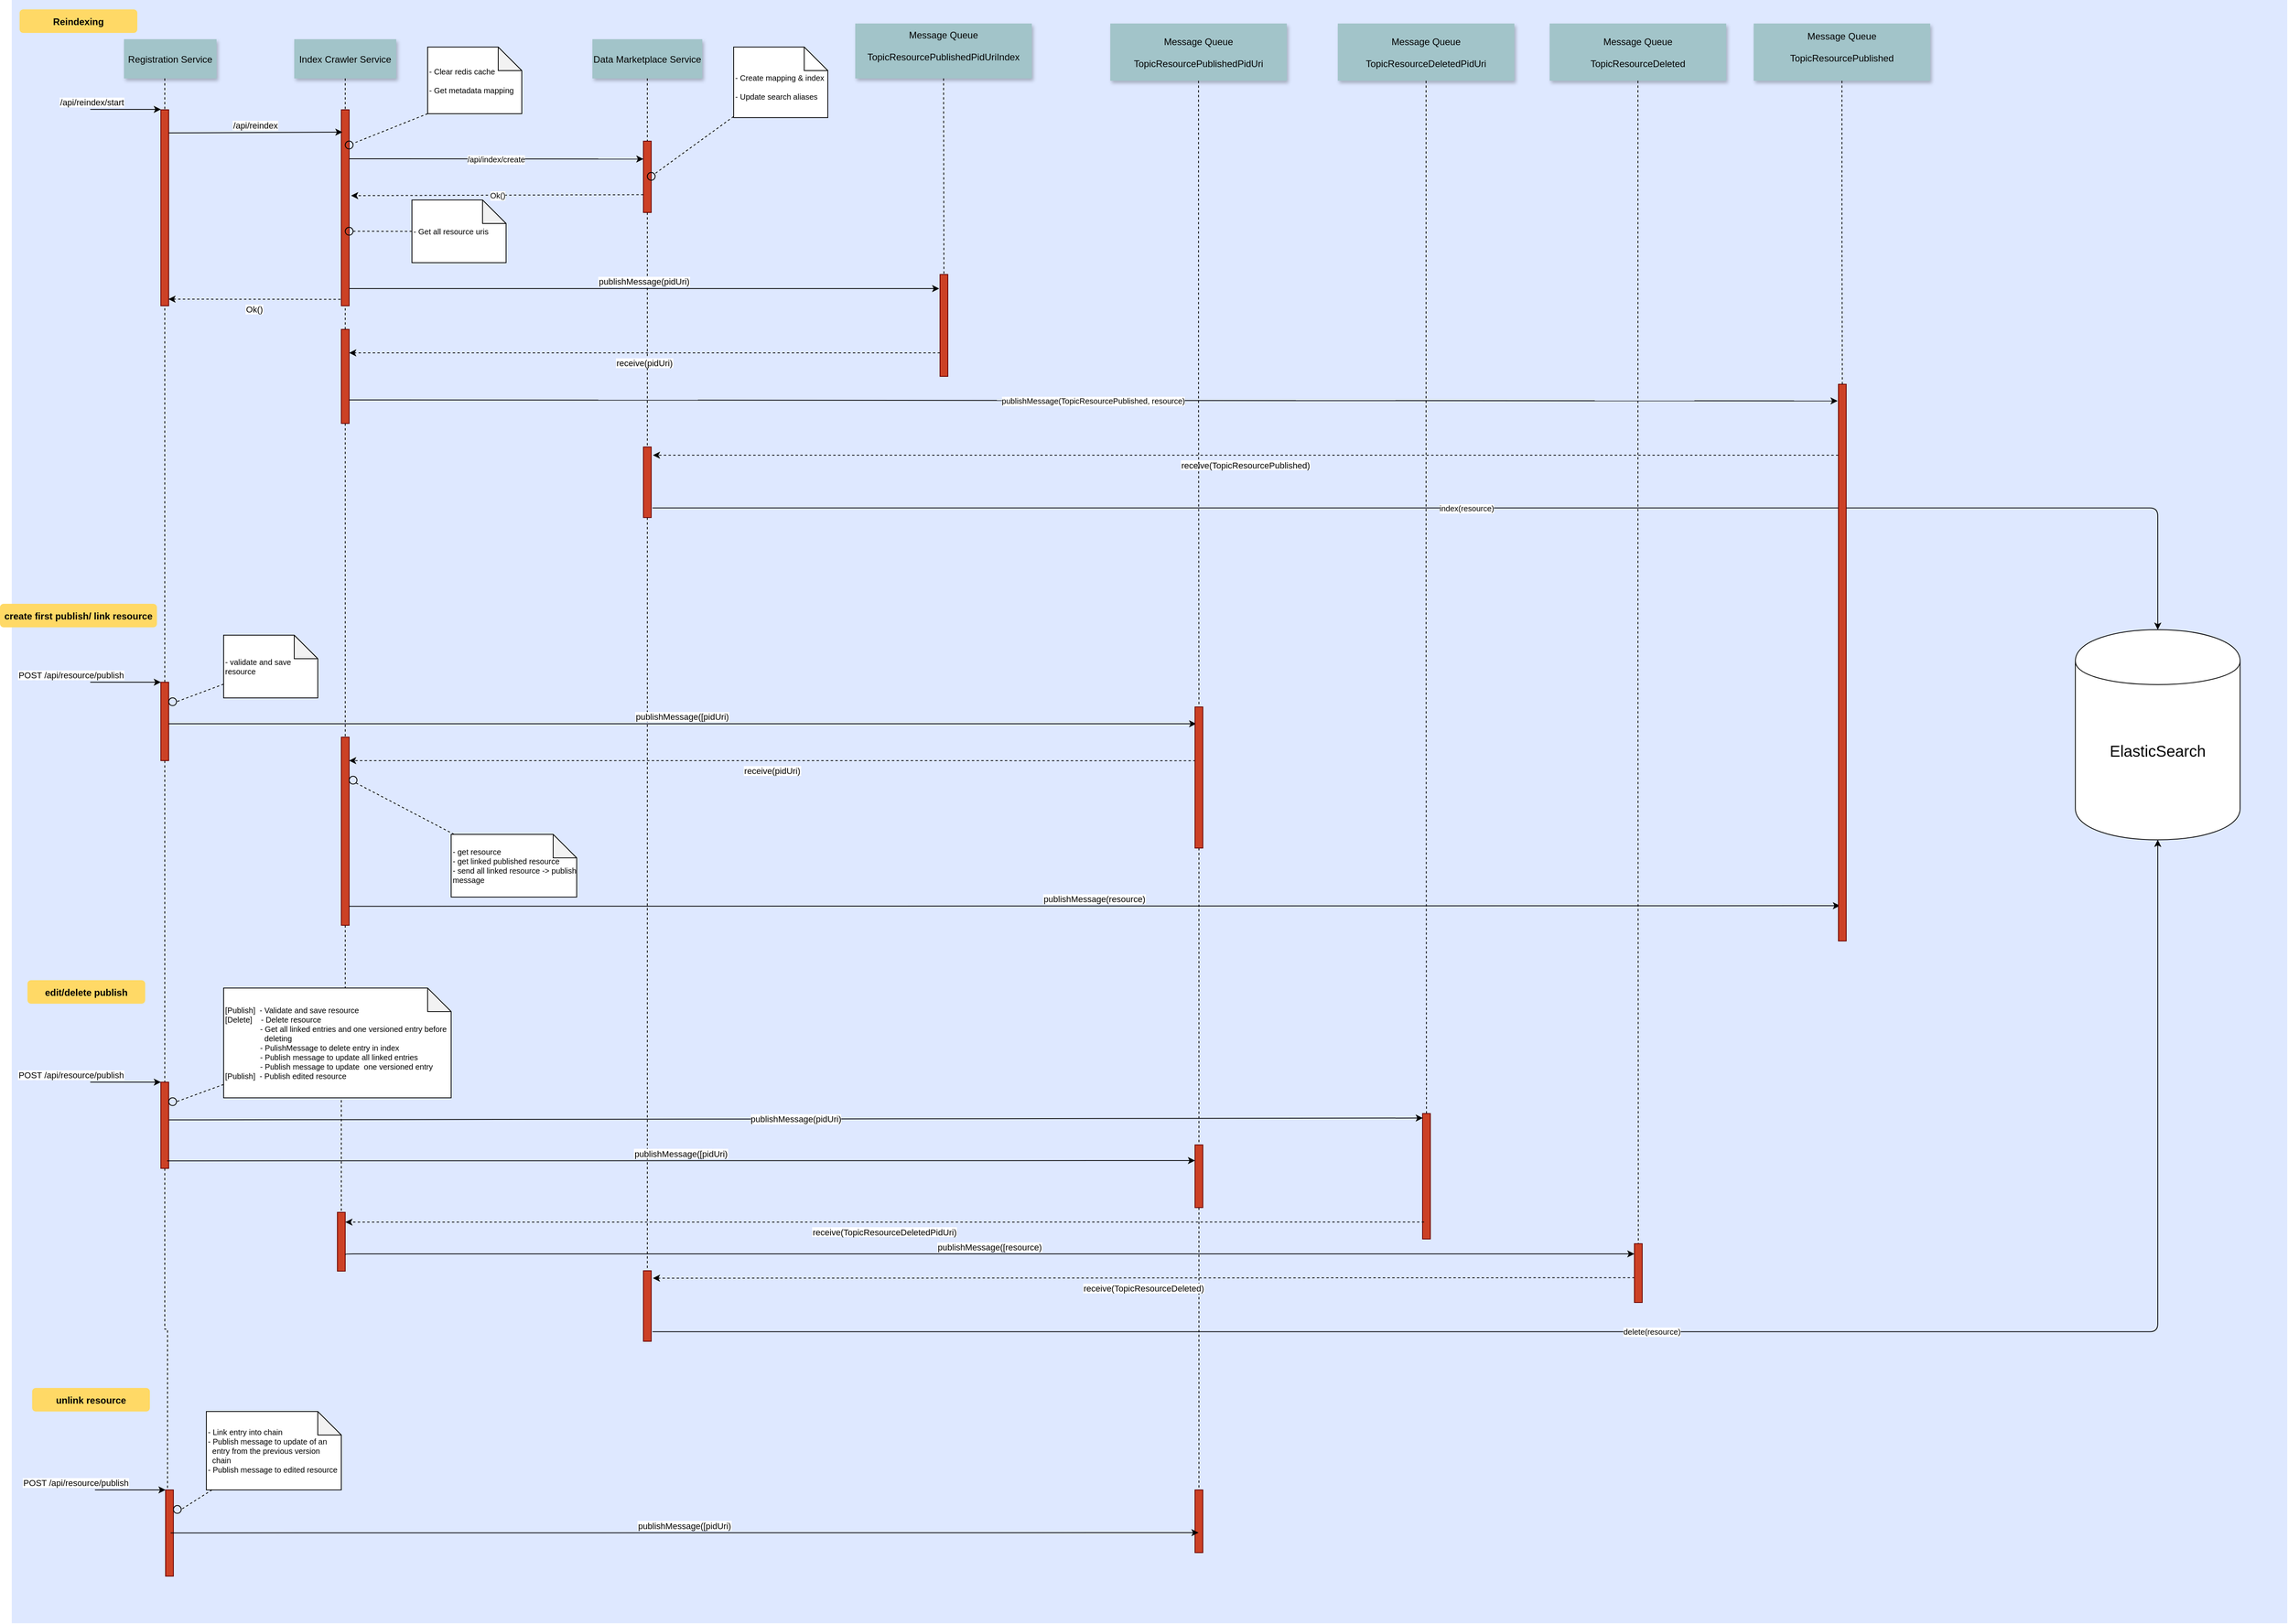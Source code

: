 <mxfile version="12.2.2" type="device" pages="1"><diagram name="Page-1" id="9361dd3d-8414-5efd-6122-117bd74ce7a7"><mxGraphModel dx="5140" dy="2540" grid="1" gridSize="10" guides="1" tooltips="1" connect="1" arrows="1" fold="1" page="0" pageScale="1.5" pageWidth="826" pageHeight="1169" background="#ffffff" math="0" shadow="0"><root><mxCell id="0"/><mxCell id="1" parent="0"/><mxCell id="69" value="" style="fillColor=#DEE8FF;strokeColor=none" parent="1" vertex="1"><mxGeometry x="10" y="10" width="2900" height="2070" as="geometry"/></mxCell><mxCell id="2" value="" style="fillColor=#CC4125;strokeColor=#660000" parent="1" vertex="1"><mxGeometry x="200" y="150" width="10" height="250" as="geometry"/></mxCell><mxCell id="3" value="/api/reindex/start" style="edgeStyle=none;verticalLabelPosition=top;verticalAlign=bottom;labelPosition=left;align=right" parent="1" edge="1"><mxGeometry x="110" y="49.5" width="100" height="100" as="geometry"><mxPoint x="110" y="149.5" as="sourcePoint"/><mxPoint x="200" y="149.5" as="targetPoint"/></mxGeometry></mxCell><mxCell id="4" value="Registration Service" style="shadow=1;fillColor=#A2C4C9;strokeColor=none" parent="1" vertex="1"><mxGeometry x="153" y="60" width="118" height="50" as="geometry"/></mxCell><mxCell id="6" value="" style="fillColor=#CC4125;strokeColor=#660000" parent="1" vertex="1"><mxGeometry x="430" y="150" width="10" height="250" as="geometry"/></mxCell><mxCell id="7" value="Index Crawler Service" style="shadow=1;fillColor=#A2C4C9;strokeColor=none" parent="1" vertex="1"><mxGeometry x="370" y="60" width="130" height="50" as="geometry"/></mxCell><mxCell id="8" value="" style="edgeStyle=none;endArrow=none;dashed=1" parent="1" source="7" target="6" edge="1"><mxGeometry x="347.335" y="165" width="100" height="100" as="geometry"><mxPoint x="422.259" y="110" as="sourcePoint"/><mxPoint x="422.576" y="165" as="targetPoint"/></mxGeometry></mxCell><mxCell id="9" value="/api/reindex" style="edgeStyle=none;verticalLabelPosition=top;verticalAlign=bottom;entryX=0.141;entryY=0.114;entryDx=0;entryDy=0;entryPerimeter=0;" parent="1" target="6" edge="1"><mxGeometry x="220" y="92" width="100" height="100" as="geometry"><mxPoint x="210" y="179.5" as="sourcePoint"/><mxPoint x="340" y="179.5" as="targetPoint"/></mxGeometry></mxCell><mxCell id="24" value="Data Marketplace Service" style="shadow=1;fillColor=#A2C4C9;strokeColor=none" parent="1" vertex="1"><mxGeometry x="750" y="60" width="140" height="50" as="geometry"/></mxCell><mxCell id="25" value="" style="edgeStyle=none;endArrow=none;dashed=1" parent="1" source="24" target="26" edge="1"><mxGeometry x="727.335" y="165" width="100" height="100" as="geometry"><mxPoint x="802.259" y="110" as="sourcePoint"/><mxPoint x="802.576" y="165" as="targetPoint"/></mxGeometry></mxCell><mxCell id="86OFrO2yOuPs49Ps3PWI-106" style="edgeStyle=orthogonalEdgeStyle;rounded=0;orthogonalLoop=1;jettySize=auto;html=1;dashed=1;fontSize=10;endArrow=none;endFill=0;" parent="1" source="26" target="86OFrO2yOuPs49Ps3PWI-105" edge="1"><mxGeometry relative="1" as="geometry"/></mxCell><mxCell id="26" value="" style="fillColor=#CC4125;strokeColor=#660000" parent="1" vertex="1"><mxGeometry x="815" y="190" width="10" height="91" as="geometry"/></mxCell><mxCell id="33" value="" style="edgeStyle=elbowEdgeStyle;elbow=horizontal;endArrow=none;dashed=1" parent="1" source="4" target="2" edge="1"><mxGeometry x="230.0" y="310" width="100" height="100" as="geometry"><mxPoint x="230.0" y="410" as="sourcePoint"/><mxPoint x="330" y="310" as="targetPoint"/></mxGeometry></mxCell><mxCell id="39" value="" style="ellipse;fillColor=none" parent="1" vertex="1"><mxGeometry x="820.0" y="229.894" width="10.0" height="10" as="geometry"/></mxCell><mxCell id="40" value="&#10;- Create mapping &amp; index&#10;&#10;- Update search aliases" style="shape=note;align=left;fontSize=10;" parent="1" vertex="1"><mxGeometry x="930" y="70" width="120" height="90" as="geometry"/></mxCell><mxCell id="41" value="" style="edgeStyle=none;endArrow=none;dashed=1" parent="1" source="40" target="39" edge="1"><mxGeometry x="1030" y="180" width="100" height="100" as="geometry"><mxPoint x="1030" y="280" as="sourcePoint"/><mxPoint x="1130" y="180" as="targetPoint"/></mxGeometry></mxCell><mxCell id="86OFrO2yOuPs49Ps3PWI-121" style="edgeStyle=orthogonalEdgeStyle;rounded=0;orthogonalLoop=1;jettySize=auto;html=1;entryX=0.5;entryY=0;entryDx=0;entryDy=0;dashed=1;endArrow=none;endFill=0;fontSize=10;" parent="1" source="48" target="86OFrO2yOuPs49Ps3PWI-119" edge="1"><mxGeometry relative="1" as="geometry"/></mxCell><mxCell id="48" value="" style="fillColor=#CC4125;strokeColor=#660000" parent="1" vertex="1"><mxGeometry x="430" y="430" width="10" height="120" as="geometry"/></mxCell><mxCell id="53" value="publishMessage(pidUri)" style="edgeStyle=elbowEdgeStyle;elbow=vertical;verticalLabelPosition=top;verticalAlign=bottom;" parent="1" source="6" edge="1"><mxGeometry x="640.5" y="329.306" width="100" height="100" as="geometry"><mxPoint x="463" y="370.069" as="sourcePoint"/><mxPoint x="1192" y="378" as="targetPoint"/><Array as="points"><mxPoint x="1110" y="378"/></Array></mxGeometry></mxCell><mxCell id="55" value="Message Queue&#10;&#10;TopicResourcePublishedPidUriIndex&#10;" style="shadow=1;fillColor=#A2C4C9;strokeColor=none" parent="1" vertex="1"><mxGeometry x="1085" y="40" width="225" height="70" as="geometry"/></mxCell><mxCell id="56" value="" style="edgeStyle=none;endArrow=none;dashed=1;entryX=0.5;entryY=0;entryDx=0;entryDy=0;" parent="1" source="55" target="57" edge="1"><mxGeometry x="1204.071" y="380.087" width="100" height="100" as="geometry"><mxPoint x="1279.236" y="325.087" as="sourcePoint"/><mxPoint x="1350" y="445.087" as="targetPoint"/></mxGeometry></mxCell><mxCell id="57" value="" style="fillColor=#CC4125;strokeColor=#660000" parent="1" vertex="1"><mxGeometry x="1193" y="360" width="10" height="130" as="geometry"/></mxCell><mxCell id="63" value="receive(pidUri)" style="edgeStyle=elbowEdgeStyle;elbow=vertical;dashed=1;verticalLabelPosition=bottom;verticalAlign=top;" parent="1" edge="1"><mxGeometry x="367.5" y="239.5" width="100" height="100" as="geometry"><mxPoint x="1193" y="460" as="sourcePoint"/><mxPoint x="440" y="460" as="targetPoint"/><Array as="points"><mxPoint x="1120" y="460"/></Array></mxGeometry></mxCell><mxCell id="67" value="Ok()" style="edgeStyle=elbowEdgeStyle;elbow=vertical;dashed=1;verticalLabelPosition=bottom;verticalAlign=top;exitX=-0.1;exitY=0.967;exitDx=0;exitDy=0;exitPerimeter=0;entryX=0.967;entryY=0.965;entryDx=0;entryDy=0;entryPerimeter=0;" parent="1" source="6" target="2" edge="1"><mxGeometry x="535" y="505.342" width="100" height="100" as="geometry"><mxPoint x="370" y="390.5" as="sourcePoint"/><mxPoint x="237.5" y="390.5" as="targetPoint"/><Array as="points"/></mxGeometry></mxCell><mxCell id="71" value="Reindexing" style="rounded=1;fontStyle=1;fillColor=#FFD966;strokeColor=none" parent="1" vertex="1"><mxGeometry x="20" y="22" width="150" height="30" as="geometry"/></mxCell><mxCell id="86OFrO2yOuPs49Ps3PWI-90" value="- Clear redis cache&lt;br&gt;&lt;br style=&quot;font-size: 10px&quot;&gt;- Get metadata mapping" style="shape=note;whiteSpace=wrap;html=1;backgroundOutline=1;darkOpacity=0.05;fontSize=10;align=left;" parent="1" vertex="1"><mxGeometry x="540" y="70" width="120" height="85" as="geometry"/></mxCell><mxCell id="86OFrO2yOuPs49Ps3PWI-91" value="" style="ellipse;fillColor=none" parent="1" vertex="1"><mxGeometry x="435.0" y="189.894" width="10.0" height="10" as="geometry"/></mxCell><mxCell id="86OFrO2yOuPs49Ps3PWI-92" value="" style="edgeStyle=none;endArrow=none;dashed=1;exitX=0;exitY=1;exitDx=0;exitDy=0;exitPerimeter=0;" parent="1" source="86OFrO2yOuPs49Ps3PWI-90" target="86OFrO2yOuPs49Ps3PWI-91" edge="1"><mxGeometry x="1040" y="190" width="100" height="100" as="geometry"><mxPoint x="839.973" y="299.154" as="sourcePoint"/><mxPoint x="1140" y="190" as="targetPoint"/></mxGeometry></mxCell><mxCell id="86OFrO2yOuPs49Ps3PWI-95" value="/api/index/create" style="endArrow=classic;html=1;fontSize=10;exitX=1;exitY=0.25;exitDx=0;exitDy=0;entryX=0;entryY=0.25;entryDx=0;entryDy=0;" parent="1" source="6" target="26" edge="1"><mxGeometry width="50" height="50" relative="1" as="geometry"><mxPoint x="550" y="237.5" as="sourcePoint"/><mxPoint x="600" y="187.5" as="targetPoint"/></mxGeometry></mxCell><mxCell id="86OFrO2yOuPs49Ps3PWI-96" value="Ok()" style="endArrow=classic;html=1;fontSize=10;exitX=0;exitY=0.75;exitDx=0;exitDy=0;entryX=1.245;entryY=0.438;entryDx=0;entryDy=0;entryPerimeter=0;dashed=1;" parent="1" source="26" target="6" edge="1"><mxGeometry width="50" height="50" relative="1" as="geometry"><mxPoint x="610" y="330" as="sourcePoint"/><mxPoint x="660" y="280" as="targetPoint"/></mxGeometry></mxCell><mxCell id="86OFrO2yOuPs49Ps3PWI-97" value="- Get all resource uris" style="shape=note;whiteSpace=wrap;html=1;backgroundOutline=1;darkOpacity=0.05;fontSize=10;align=left;" parent="1" vertex="1"><mxGeometry x="520" y="265" width="120" height="80" as="geometry"/></mxCell><mxCell id="86OFrO2yOuPs49Ps3PWI-98" value="" style="edgeStyle=none;endArrow=none;dashed=1;exitX=0;exitY=0.5;exitDx=0;exitDy=0;exitPerimeter=0;entryX=1;entryY=0.5;entryDx=0;entryDy=0;" parent="1" source="86OFrO2yOuPs49Ps3PWI-97" target="86OFrO2yOuPs49Ps3PWI-99" edge="1"><mxGeometry x="1065.5" y="390" width="100" height="100" as="geometry"><mxPoint x="865.473" y="499.154" as="sourcePoint"/><mxPoint x="470.153" y="393.065" as="targetPoint"/></mxGeometry></mxCell><mxCell id="86OFrO2yOuPs49Ps3PWI-99" value="" style="ellipse;fillColor=none" parent="1" vertex="1"><mxGeometry x="435.0" y="299.894" width="10.0" height="10" as="geometry"/></mxCell><mxCell id="86OFrO2yOuPs49Ps3PWI-100" value="" style="endArrow=none;dashed=1;html=1;fontSize=10;entryX=0.5;entryY=1;entryDx=0;entryDy=0;exitX=0.5;exitY=0;exitDx=0;exitDy=0;" parent="1" source="48" target="6" edge="1"><mxGeometry width="50" height="50" relative="1" as="geometry"><mxPoint x="500" y="500" as="sourcePoint"/><mxPoint x="550" y="450" as="targetPoint"/></mxGeometry></mxCell><mxCell id="86OFrO2yOuPs49Ps3PWI-104" value="publishMessage(TopicResourcePublished, resource)" style="endArrow=classic;html=1;fontSize=10;exitX=1;exitY=0.75;exitDx=0;exitDy=0;entryX=-0.1;entryY=0.03;entryDx=0;entryDy=0;entryPerimeter=0;" parent="1" source="48" target="86OFrO2yOuPs49Ps3PWI-127" edge="1"><mxGeometry width="50" height="50" relative="1" as="geometry"><mxPoint x="650" y="640" as="sourcePoint"/><mxPoint x="1133" y="523" as="targetPoint"/></mxGeometry></mxCell><mxCell id="RX_BXgJw3uGKuh4zcxY5-114" style="edgeStyle=orthogonalEdgeStyle;rounded=0;orthogonalLoop=1;jettySize=auto;html=1;entryX=0.5;entryY=0;entryDx=0;entryDy=0;dashed=1;endArrow=none;endFill=0;fontSize=20;" edge="1" parent="1" source="86OFrO2yOuPs49Ps3PWI-105" target="RX_BXgJw3uGKuh4zcxY5-99"><mxGeometry relative="1" as="geometry"/></mxCell><mxCell id="86OFrO2yOuPs49Ps3PWI-105" value="" style="fillColor=#CC4125;strokeColor=#660000" parent="1" vertex="1"><mxGeometry x="815" y="580" width="10" height="90" as="geometry"/></mxCell><mxCell id="86OFrO2yOuPs49Ps3PWI-107" value="receive(TopicResourcePublished)" style="edgeStyle=elbowEdgeStyle;elbow=vertical;dashed=1;verticalLabelPosition=bottom;verticalAlign=top;entryX=1.214;entryY=0.113;entryDx=0;entryDy=0;entryPerimeter=0;" parent="1" source="86OFrO2yOuPs49Ps3PWI-127" target="86OFrO2yOuPs49Ps3PWI-105" edge="1"><mxGeometry x="367.5" y="370" width="100" height="100" as="geometry"><mxPoint x="1132.857" y="589.929" as="sourcePoint"/><mxPoint x="440" y="590.5" as="targetPoint"/><Array as="points"><mxPoint x="1120" y="590.5"/></Array></mxGeometry></mxCell><mxCell id="86OFrO2yOuPs49Ps3PWI-109" value="index(resource)" style="endArrow=classic;html=1;fontSize=10;exitX=1.16;exitY=0.864;exitDx=0;exitDy=0;exitPerimeter=0;entryX=0.5;entryY=0;entryDx=0;entryDy=0;edgeStyle=orthogonalEdgeStyle;" parent="1" source="86OFrO2yOuPs49Ps3PWI-105" target="RX_BXgJw3uGKuh4zcxY5-101" edge="1"><mxGeometry width="50" height="50" relative="1" as="geometry"><mxPoint x="930" y="695" as="sourcePoint"/><mxPoint x="980" y="645" as="targetPoint"/></mxGeometry></mxCell><mxCell id="86OFrO2yOuPs49Ps3PWI-112" style="edgeStyle=orthogonalEdgeStyle;rounded=0;orthogonalLoop=1;jettySize=auto;html=1;entryX=0.5;entryY=1;entryDx=0;entryDy=0;dashed=1;endArrow=none;endFill=0;fontSize=10;" parent="1" source="86OFrO2yOuPs49Ps3PWI-110" target="2" edge="1"><mxGeometry relative="1" as="geometry"/></mxCell><mxCell id="RX_BXgJw3uGKuh4zcxY5-117" style="edgeStyle=orthogonalEdgeStyle;rounded=0;orthogonalLoop=1;jettySize=auto;html=1;entryX=0.5;entryY=0;entryDx=0;entryDy=0;dashed=1;endArrow=none;endFill=0;fontSize=20;" edge="1" parent="1" source="86OFrO2yOuPs49Ps3PWI-110" target="RX_BXgJw3uGKuh4zcxY5-72"><mxGeometry relative="1" as="geometry"/></mxCell><mxCell id="86OFrO2yOuPs49Ps3PWI-110" value="" style="fillColor=#CC4125;strokeColor=#660000" parent="1" vertex="1"><mxGeometry x="200" y="880" width="10" height="100" as="geometry"/></mxCell><mxCell id="86OFrO2yOuPs49Ps3PWI-113" value="POST /api/resource/publish" style="edgeStyle=none;verticalLabelPosition=top;verticalAlign=bottom;labelPosition=left;align=right" parent="1" edge="1"><mxGeometry x="110" y="780" width="100" height="100" as="geometry"><mxPoint x="110" y="880" as="sourcePoint"/><mxPoint x="200" y="880" as="targetPoint"/></mxGeometry></mxCell><mxCell id="86OFrO2yOuPs49Ps3PWI-114" value="- validate and save resource" style="shape=note;whiteSpace=wrap;html=1;backgroundOutline=1;darkOpacity=0.05;fontSize=10;align=left;" parent="1" vertex="1"><mxGeometry x="280" y="820" width="120" height="80" as="geometry"/></mxCell><mxCell id="86OFrO2yOuPs49Ps3PWI-115" value="" style="edgeStyle=none;endArrow=none;dashed=1;entryX=1;entryY=0.5;entryDx=0;entryDy=0;" parent="1" source="86OFrO2yOuPs49Ps3PWI-114" target="86OFrO2yOuPs49Ps3PWI-116" edge="1"><mxGeometry x="840.5" y="880" width="100" height="100" as="geometry"><mxPoint x="295.0" y="795" as="sourcePoint"/><mxPoint x="245.153" y="883.065" as="targetPoint"/></mxGeometry></mxCell><mxCell id="86OFrO2yOuPs49Ps3PWI-116" value="" style="ellipse;fillColor=none" parent="1" vertex="1"><mxGeometry x="210.0" y="899.894" width="10.0" height="10" as="geometry"/></mxCell><mxCell id="86OFrO2yOuPs49Ps3PWI-118" value="publishMessage([pidUri)" style="edgeStyle=elbowEdgeStyle;elbow=vertical;verticalLabelPosition=top;verticalAlign=bottom;entryX=0.147;entryY=0.12;entryDx=0;entryDy=0;entryPerimeter=0;exitX=0.981;exitY=0.53;exitDx=0;exitDy=0;exitPerimeter=0;" parent="1" target="86OFrO2yOuPs49Ps3PWI-131" edge="1" source="86OFrO2yOuPs49Ps3PWI-110"><mxGeometry x="410.5" y="880.806" width="100" height="100" as="geometry"><mxPoint x="210" y="929.5" as="sourcePoint"/><mxPoint x="903.667" y="929.333" as="targetPoint"/><Array as="points"><mxPoint x="700" y="933"/><mxPoint x="1700" y="940"/><mxPoint x="1710" y="934"/><mxPoint x="1130" y="930"/><mxPoint x="1133" y="920"/></Array></mxGeometry></mxCell><mxCell id="RX_BXgJw3uGKuh4zcxY5-115" style="edgeStyle=orthogonalEdgeStyle;rounded=0;orthogonalLoop=1;jettySize=auto;html=1;entryX=0.5;entryY=0;entryDx=0;entryDy=0;dashed=1;endArrow=none;endFill=0;fontSize=20;" edge="1" parent="1" source="86OFrO2yOuPs49Ps3PWI-119" target="RX_BXgJw3uGKuh4zcxY5-111"><mxGeometry relative="1" as="geometry"/></mxCell><mxCell id="86OFrO2yOuPs49Ps3PWI-119" value="" style="fillColor=#CC4125;strokeColor=#660000" parent="1" vertex="1"><mxGeometry x="430" y="950" width="10" height="240" as="geometry"/></mxCell><mxCell id="86OFrO2yOuPs49Ps3PWI-120" value="receive(pidUri)" style="edgeStyle=elbowEdgeStyle;elbow=vertical;dashed=1;verticalLabelPosition=bottom;verticalAlign=top;entryX=0.993;entryY=0.125;entryDx=0;entryDy=0;exitX=0.071;exitY=0.381;exitDx=0;exitDy=0;exitPerimeter=0;entryPerimeter=0;" parent="1" source="86OFrO2yOuPs49Ps3PWI-131" target="86OFrO2yOuPs49Ps3PWI-119" edge="1"><mxGeometry x="773.5" y="759" width="100" height="100" as="geometry"><mxPoint x="1539.667" y="980.667" as="sourcePoint"/><mxPoint x="846" y="979.5" as="targetPoint"/><Array as="points"><mxPoint x="1060" y="980"/><mxPoint x="830" y="1002"/><mxPoint x="820" y="1002"/><mxPoint x="1180" y="980"/></Array></mxGeometry></mxCell><mxCell id="86OFrO2yOuPs49Ps3PWI-122" value="publishMessage(resource)" style="edgeStyle=elbowEdgeStyle;elbow=vertical;verticalLabelPosition=top;verticalAlign=bottom;entryX=0.2;entryY=0.937;entryDx=0;entryDy=0;entryPerimeter=0;exitX=0.992;exitY=0.899;exitDx=0;exitDy=0;exitPerimeter=0;" parent="1" target="86OFrO2yOuPs49Ps3PWI-127" edge="1" source="86OFrO2yOuPs49Ps3PWI-119"><mxGeometry x="640.5" y="1001.306" width="100" height="100" as="geometry"><mxPoint x="440" y="1050" as="sourcePoint"/><mxPoint x="1130" y="1051" as="targetPoint"/><Array as="points"><mxPoint x="830" y="1165"/><mxPoint x="500" y="1130"/><mxPoint x="1580" y="1050"/><mxPoint x="1610" y="1040"/><mxPoint x="1120" y="1052"/><mxPoint x="1120" y="1030"/></Array></mxGeometry></mxCell><mxCell id="86OFrO2yOuPs49Ps3PWI-123" value="- get resource&lt;br&gt;- get linked published resource&lt;br&gt;- send all linked resource -&amp;gt; publish message" style="shape=note;whiteSpace=wrap;html=1;backgroundOutline=1;darkOpacity=0.05;fontSize=10;align=left;" parent="1" vertex="1"><mxGeometry x="570" y="1074" width="160" height="80" as="geometry"/></mxCell><mxCell id="86OFrO2yOuPs49Ps3PWI-124" value="" style="edgeStyle=none;endArrow=none;dashed=1;entryX=1;entryY=1;entryDx=0;entryDy=0;" parent="1" source="86OFrO2yOuPs49Ps3PWI-123" target="86OFrO2yOuPs49Ps3PWI-125" edge="1"><mxGeometry x="1120.5" y="1284" width="100" height="100" as="geometry"><mxPoint x="575.0" y="1199" as="sourcePoint"/><mxPoint x="500" y="1198.894" as="targetPoint"/></mxGeometry></mxCell><mxCell id="86OFrO2yOuPs49Ps3PWI-125" value="" style="ellipse;fillColor=none" parent="1" vertex="1"><mxGeometry x="440.0" y="999.894" width="10.0" height="10" as="geometry"/></mxCell><mxCell id="86OFrO2yOuPs49Ps3PWI-132" style="edgeStyle=orthogonalEdgeStyle;rounded=0;orthogonalLoop=1;jettySize=auto;html=1;dashed=1;endArrow=none;endFill=0;fontSize=10;" parent="1" source="86OFrO2yOuPs49Ps3PWI-126" target="86OFrO2yOuPs49Ps3PWI-131" edge="1"><mxGeometry relative="1" as="geometry"/></mxCell><mxCell id="86OFrO2yOuPs49Ps3PWI-126" value="Message Queue&#10;&#10;TopicResourcePublishedPidUri" style="shadow=1;fillColor=#A2C4C9;strokeColor=none" parent="1" vertex="1"><mxGeometry x="1410" y="40" width="225" height="73" as="geometry"/></mxCell><mxCell id="86OFrO2yOuPs49Ps3PWI-127" value="" style="fillColor=#CC4125;strokeColor=#660000" parent="1" vertex="1"><mxGeometry x="2338" y="500" width="10" height="710" as="geometry"/></mxCell><mxCell id="86OFrO2yOuPs49Ps3PWI-130" style="edgeStyle=orthogonalEdgeStyle;rounded=0;orthogonalLoop=1;jettySize=auto;html=1;entryX=0.5;entryY=0;entryDx=0;entryDy=0;endArrow=none;endFill=0;fontSize=10;dashed=1;" parent="1" source="86OFrO2yOuPs49Ps3PWI-129" target="86OFrO2yOuPs49Ps3PWI-127" edge="1"><mxGeometry relative="1" as="geometry"/></mxCell><mxCell id="86OFrO2yOuPs49Ps3PWI-129" value="Message Queue&#10;&#10;TopicResourcePublished&#10;" style="shadow=1;fillColor=#A2C4C9;strokeColor=none" parent="1" vertex="1"><mxGeometry x="2230" y="40" width="225" height="73" as="geometry"/></mxCell><mxCell id="RX_BXgJw3uGKuh4zcxY5-84" style="edgeStyle=orthogonalEdgeStyle;rounded=0;orthogonalLoop=1;jettySize=auto;html=1;dashed=1;endArrow=none;endFill=0;" edge="1" parent="1" source="86OFrO2yOuPs49Ps3PWI-131"><mxGeometry relative="1" as="geometry"><mxPoint x="1523.0" y="1490" as="targetPoint"/></mxGeometry></mxCell><mxCell id="86OFrO2yOuPs49Ps3PWI-131" value="" style="fillColor=#CC4125;strokeColor=#660000" parent="1" vertex="1"><mxGeometry x="1518" y="911.5" width="10" height="180" as="geometry"/></mxCell><mxCell id="86OFrO2yOuPs49Ps3PWI-137" value="create first publish/ link resource" style="rounded=1;fontStyle=1;fillColor=#FFD966;strokeColor=none" parent="1" vertex="1"><mxGeometry x="-5" y="780" width="200" height="30" as="geometry"/></mxCell><mxCell id="RX_BXgJw3uGKuh4zcxY5-71" value="edit/delete publish" style="rounded=1;fontStyle=1;fillColor=#FFD966;strokeColor=none" vertex="1" parent="1"><mxGeometry x="30" y="1260" width="150" height="30" as="geometry"/></mxCell><mxCell id="RX_BXgJw3uGKuh4zcxY5-118" style="edgeStyle=orthogonalEdgeStyle;rounded=0;orthogonalLoop=1;jettySize=auto;html=1;entryX=0.25;entryY=0;entryDx=0;entryDy=0;dashed=1;endArrow=none;endFill=0;fontSize=20;" edge="1" parent="1" source="RX_BXgJw3uGKuh4zcxY5-72" target="RX_BXgJw3uGKuh4zcxY5-90"><mxGeometry relative="1" as="geometry"/></mxCell><mxCell id="RX_BXgJw3uGKuh4zcxY5-72" value="" style="fillColor=#CC4125;strokeColor=#660000" vertex="1" parent="1"><mxGeometry x="200" y="1390" width="10" height="110" as="geometry"/></mxCell><mxCell id="RX_BXgJw3uGKuh4zcxY5-73" value="POST /api/resource/publish" style="edgeStyle=none;verticalLabelPosition=top;verticalAlign=bottom;labelPosition=left;align=right" edge="1" parent="1"><mxGeometry x="110" y="1290" width="100" height="100" as="geometry"><mxPoint x="110" y="1390" as="sourcePoint"/><mxPoint x="200" y="1390" as="targetPoint"/></mxGeometry></mxCell><mxCell id="RX_BXgJw3uGKuh4zcxY5-74" value="[Publish]&amp;nbsp; - Validate and save resource&lt;br&gt;[Delete]&amp;nbsp; &amp;nbsp; - Delete resource&lt;br&gt;&amp;nbsp; &amp;nbsp; &amp;nbsp; &amp;nbsp; &amp;nbsp; &amp;nbsp; &amp;nbsp; &amp;nbsp; - Get all linked entries and one versioned entry before&amp;nbsp; &amp;nbsp; &amp;nbsp; &amp;nbsp; &amp;nbsp; &amp;nbsp; &amp;nbsp; &amp;nbsp; &amp;nbsp; &amp;nbsp; deleting&lt;br&gt;&amp;nbsp; &amp;nbsp; &amp;nbsp; &amp;nbsp; &amp;nbsp; &amp;nbsp; &amp;nbsp; &amp;nbsp; - PulishMessage to delete entry in index&lt;br&gt;&amp;nbsp; &amp;nbsp; &amp;nbsp; &amp;nbsp; &amp;nbsp; &amp;nbsp; &amp;nbsp; &amp;nbsp; - Publish message to update all linked entries &lt;br&gt;&amp;nbsp; &amp;nbsp; &amp;nbsp; &amp;nbsp; &amp;nbsp; &amp;nbsp; &amp;nbsp; &amp;nbsp; - Publish message to update&amp;nbsp; one versioned entry&lt;br&gt;[Publish]&amp;nbsp; - Publish edited resource" style="shape=note;whiteSpace=wrap;html=1;backgroundOutline=1;darkOpacity=0.05;fontSize=10;align=left;" vertex="1" parent="1"><mxGeometry x="280" y="1270" width="290" height="140" as="geometry"/></mxCell><mxCell id="RX_BXgJw3uGKuh4zcxY5-75" value="" style="edgeStyle=none;endArrow=none;dashed=1;entryX=1;entryY=0.5;entryDx=0;entryDy=0;" edge="1" parent="1" source="RX_BXgJw3uGKuh4zcxY5-74" target="RX_BXgJw3uGKuh4zcxY5-76"><mxGeometry x="840.5" y="1390" width="100" height="100" as="geometry"><mxPoint x="295.0" y="1305" as="sourcePoint"/><mxPoint x="245.153" y="1393.065" as="targetPoint"/></mxGeometry></mxCell><mxCell id="RX_BXgJw3uGKuh4zcxY5-76" value="" style="ellipse;fillColor=none" vertex="1" parent="1"><mxGeometry x="210.0" y="1409.894" width="10.0" height="10" as="geometry"/></mxCell><mxCell id="RX_BXgJw3uGKuh4zcxY5-80" style="edgeStyle=orthogonalEdgeStyle;rounded=0;orthogonalLoop=1;jettySize=auto;html=1;entryX=0.5;entryY=0;entryDx=0;entryDy=0;dashed=1;endArrow=none;endFill=0;" edge="1" parent="1" source="RX_BXgJw3uGKuh4zcxY5-78" target="RX_BXgJw3uGKuh4zcxY5-79"><mxGeometry relative="1" as="geometry"/></mxCell><mxCell id="RX_BXgJw3uGKuh4zcxY5-78" value="Message Queue&#10;&#10;TopicResourceDeletedPidUri" style="shadow=1;fillColor=#A2C4C9;strokeColor=none" vertex="1" parent="1"><mxGeometry x="1700" y="40" width="225" height="73" as="geometry"/></mxCell><mxCell id="RX_BXgJw3uGKuh4zcxY5-79" value="" style="fillColor=#CC4125;strokeColor=#660000" vertex="1" parent="1"><mxGeometry x="1808" y="1430" width="10" height="160" as="geometry"/></mxCell><mxCell id="RX_BXgJw3uGKuh4zcxY5-81" value="publishMessage(pidUri)" style="endArrow=classic;html=1;exitX=1.043;exitY=0.438;exitDx=0;exitDy=0;entryX=0.033;entryY=0.036;entryDx=0;entryDy=0;entryPerimeter=0;exitPerimeter=0;" edge="1" parent="1" source="RX_BXgJw3uGKuh4zcxY5-72" target="RX_BXgJw3uGKuh4zcxY5-79"><mxGeometry width="50" height="50" relative="1" as="geometry"><mxPoint x="460" y="1470" as="sourcePoint"/><mxPoint x="510" y="1420" as="targetPoint"/></mxGeometry></mxCell><mxCell id="RX_BXgJw3uGKuh4zcxY5-119" style="edgeStyle=orthogonalEdgeStyle;rounded=0;orthogonalLoop=1;jettySize=auto;html=1;entryX=0.5;entryY=0;entryDx=0;entryDy=0;dashed=1;endArrow=none;endFill=0;fontSize=20;" edge="1" parent="1" source="RX_BXgJw3uGKuh4zcxY5-82" target="RX_BXgJw3uGKuh4zcxY5-97"><mxGeometry relative="1" as="geometry"/></mxCell><mxCell id="RX_BXgJw3uGKuh4zcxY5-82" value="" style="fillColor=#CC4125;strokeColor=#660000" vertex="1" parent="1"><mxGeometry x="1518" y="1470" width="10" height="80" as="geometry"/></mxCell><mxCell id="RX_BXgJw3uGKuh4zcxY5-83" value="publishMessage([pidUri)" style="edgeStyle=elbowEdgeStyle;elbow=vertical;verticalLabelPosition=top;verticalAlign=bottom;entryX=0.147;entryY=0.12;entryDx=0;entryDy=0;entryPerimeter=0;exitX=0.981;exitY=0.53;exitDx=0;exitDy=0;exitPerimeter=0;" edge="1" parent="1"><mxGeometry x="408.5" y="1437.806" width="100" height="100" as="geometry"><mxPoint x="208" y="1490.333" as="sourcePoint"/><mxPoint x="1518" y="1490.333" as="targetPoint"/><Array as="points"><mxPoint x="698" y="1490"/><mxPoint x="1698" y="1497"/><mxPoint x="1708" y="1491"/><mxPoint x="1128" y="1487"/><mxPoint x="1131" y="1477"/></Array></mxGeometry></mxCell><mxCell id="RX_BXgJw3uGKuh4zcxY5-89" value="unlink resource" style="rounded=1;fontStyle=1;fillColor=#FFD966;strokeColor=none" vertex="1" parent="1"><mxGeometry x="36" y="1780" width="150" height="30" as="geometry"/></mxCell><mxCell id="RX_BXgJw3uGKuh4zcxY5-90" value="" style="fillColor=#CC4125;strokeColor=#660000" vertex="1" parent="1"><mxGeometry x="206" y="1910" width="10" height="110" as="geometry"/></mxCell><mxCell id="RX_BXgJw3uGKuh4zcxY5-91" value="POST /api/resource/publish" style="edgeStyle=none;verticalLabelPosition=top;verticalAlign=bottom;labelPosition=left;align=right" edge="1" parent="1"><mxGeometry x="116" y="1810" width="100" height="100" as="geometry"><mxPoint x="116" y="1910" as="sourcePoint"/><mxPoint x="206" y="1910" as="targetPoint"/></mxGeometry></mxCell><mxCell id="RX_BXgJw3uGKuh4zcxY5-92" value="- Link entry into chain&lt;br&gt;- Publish message to update of an&amp;nbsp; &amp;nbsp; &amp;nbsp; &amp;nbsp; entry from the previous version&amp;nbsp; &amp;nbsp; &amp;nbsp; &amp;nbsp; &amp;nbsp; &amp;nbsp; chain&lt;br&gt;- Publish message to edited resource" style="shape=note;whiteSpace=wrap;html=1;backgroundOutline=1;darkOpacity=0.05;fontSize=10;align=left;" vertex="1" parent="1"><mxGeometry x="258" y="1810" width="172" height="100" as="geometry"/></mxCell><mxCell id="RX_BXgJw3uGKuh4zcxY5-93" value="" style="edgeStyle=none;endArrow=none;dashed=1;entryX=1;entryY=0.5;entryDx=0;entryDy=0;" edge="1" parent="1" source="RX_BXgJw3uGKuh4zcxY5-92" target="RX_BXgJw3uGKuh4zcxY5-94"><mxGeometry x="846.5" y="1910" width="100" height="100" as="geometry"><mxPoint x="301.0" y="1825" as="sourcePoint"/><mxPoint x="251.153" y="1913.065" as="targetPoint"/></mxGeometry></mxCell><mxCell id="RX_BXgJw3uGKuh4zcxY5-94" value="" style="ellipse;fillColor=none" vertex="1" parent="1"><mxGeometry x="216.0" y="1929.894" width="10.0" height="10" as="geometry"/></mxCell><mxCell id="RX_BXgJw3uGKuh4zcxY5-97" value="" style="fillColor=#CC4125;strokeColor=#660000" vertex="1" parent="1"><mxGeometry x="1518" y="1910" width="10" height="80" as="geometry"/></mxCell><mxCell id="RX_BXgJw3uGKuh4zcxY5-98" value="publishMessage([pidUri)" style="edgeStyle=elbowEdgeStyle;elbow=vertical;verticalLabelPosition=top;verticalAlign=bottom;entryX=0.147;entryY=0.12;entryDx=0;entryDy=0;entryPerimeter=0;exitX=0.981;exitY=0.53;exitDx=0;exitDy=0;exitPerimeter=0;" edge="1" parent="1"><mxGeometry x="413" y="1912.306" width="100" height="100" as="geometry"><mxPoint x="212.5" y="1964.833" as="sourcePoint"/><mxPoint x="1522.5" y="1964.833" as="targetPoint"/><Array as="points"><mxPoint x="702.5" y="1964.5"/><mxPoint x="1702.5" y="1971.5"/><mxPoint x="1712.5" y="1965.5"/><mxPoint x="1132.5" y="1961.5"/><mxPoint x="1135.5" y="1951.5"/></Array></mxGeometry></mxCell><mxCell id="RX_BXgJw3uGKuh4zcxY5-99" value="" style="fillColor=#CC4125;strokeColor=#660000" vertex="1" parent="1"><mxGeometry x="815" y="1630.5" width="10" height="90" as="geometry"/></mxCell><mxCell id="RX_BXgJw3uGKuh4zcxY5-100" value="receive(TopicResourceDeleted)" style="edgeStyle=elbowEdgeStyle;elbow=vertical;dashed=1;verticalLabelPosition=bottom;verticalAlign=top;entryX=1.214;entryY=0.113;entryDx=0;entryDy=0;entryPerimeter=0;exitX=0.037;exitY=0.578;exitDx=0;exitDy=0;exitPerimeter=0;" edge="1" parent="1" target="RX_BXgJw3uGKuh4zcxY5-99" source="RX_BXgJw3uGKuh4zcxY5-107"><mxGeometry x="367.5" y="1355.5" width="100" height="100" as="geometry"><mxPoint x="2078" y="1576.0" as="sourcePoint"/><mxPoint x="440" y="1576" as="targetPoint"/><Array as="points"><mxPoint x="1460" y="1640"/></Array></mxGeometry></mxCell><mxCell id="RX_BXgJw3uGKuh4zcxY5-101" value="ElasticSearch" style="shape=cylinder;whiteSpace=wrap;html=1;boundedLbl=1;backgroundOutline=1;fontSize=20;" vertex="1" parent="1"><mxGeometry x="2640" y="813" width="210" height="268" as="geometry"/></mxCell><mxCell id="RX_BXgJw3uGKuh4zcxY5-102" value="delete(resource)" style="endArrow=classic;html=1;fontSize=10;exitX=1.16;exitY=0.864;exitDx=0;exitDy=0;exitPerimeter=0;edgeStyle=orthogonalEdgeStyle;" edge="1" parent="1" source="RX_BXgJw3uGKuh4zcxY5-99" target="RX_BXgJw3uGKuh4zcxY5-101"><mxGeometry width="50" height="50" relative="1" as="geometry"><mxPoint x="930" y="1680.5" as="sourcePoint"/><mxPoint x="980" y="1630.5" as="targetPoint"/></mxGeometry></mxCell><mxCell id="RX_BXgJw3uGKuh4zcxY5-105" style="edgeStyle=orthogonalEdgeStyle;rounded=0;orthogonalLoop=1;jettySize=auto;html=1;entryX=0.5;entryY=0;entryDx=0;entryDy=0;dashed=1;endArrow=none;endFill=0;" edge="1" parent="1" source="RX_BXgJw3uGKuh4zcxY5-106" target="RX_BXgJw3uGKuh4zcxY5-107"><mxGeometry relative="1" as="geometry"/></mxCell><mxCell id="RX_BXgJw3uGKuh4zcxY5-106" value="Message Queue&#10;&#10;TopicResourceDeleted" style="shadow=1;fillColor=#A2C4C9;strokeColor=none" vertex="1" parent="1"><mxGeometry x="1970" y="40" width="225" height="73" as="geometry"/></mxCell><mxCell id="RX_BXgJw3uGKuh4zcxY5-107" value="" style="fillColor=#CC4125;strokeColor=#660000" vertex="1" parent="1"><mxGeometry x="2078" y="1596" width="10" height="75" as="geometry"/></mxCell><mxCell id="RX_BXgJw3uGKuh4zcxY5-111" value="" style="fillColor=#CC4125;strokeColor=#660000" vertex="1" parent="1"><mxGeometry x="425" y="1556" width="10" height="75" as="geometry"/></mxCell><mxCell id="RX_BXgJw3uGKuh4zcxY5-112" value="receive(TopicResourceDeletedPidUri)" style="edgeStyle=elbowEdgeStyle;elbow=vertical;dashed=1;verticalLabelPosition=bottom;verticalAlign=top;entryX=1.214;entryY=0.113;entryDx=0;entryDy=0;entryPerimeter=0;exitX=0.2;exitY=0.865;exitDx=0;exitDy=0;exitPerimeter=0;" edge="1" parent="1" source="RX_BXgJw3uGKuh4zcxY5-79"><mxGeometry x="-24" y="1284" width="100" height="100" as="geometry"><mxPoint x="1686.833" y="1543.5" as="sourcePoint"/><mxPoint x="435.167" y="1568.5" as="targetPoint"/><Array as="points"><mxPoint x="1068.5" y="1568.5"/></Array></mxGeometry></mxCell><mxCell id="RX_BXgJw3uGKuh4zcxY5-113" value="publishMessage([resource)" style="edgeStyle=elbowEdgeStyle;elbow=vertical;verticalLabelPosition=top;verticalAlign=bottom;exitX=0.981;exitY=0.53;exitDx=0;exitDy=0;exitPerimeter=0;entryX=-0.001;entryY=0.173;entryDx=0;entryDy=0;entryPerimeter=0;" edge="1" parent="1" target="RX_BXgJw3uGKuh4zcxY5-107"><mxGeometry x="635.5" y="1557.806" width="100" height="100" as="geometry"><mxPoint x="435" y="1610.333" as="sourcePoint"/><mxPoint x="2079" y="1607" as="targetPoint"/><Array as="points"><mxPoint x="2070" y="1609"/><mxPoint x="925" y="1610"/><mxPoint x="1925" y="1617"/><mxPoint x="1935" y="1611"/><mxPoint x="1355" y="1607"/><mxPoint x="1358" y="1597"/></Array></mxGeometry></mxCell></root></mxGraphModel></diagram></mxfile>